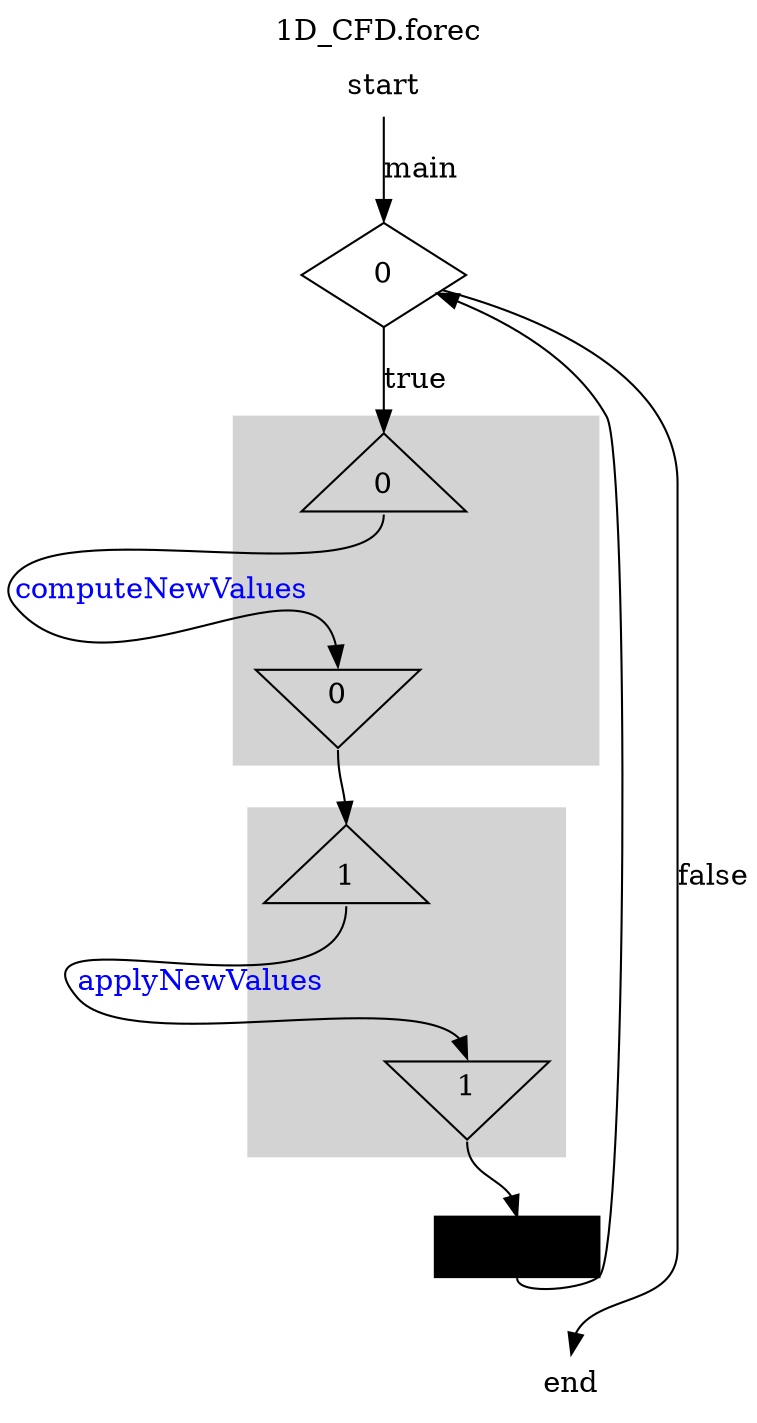 digraph "1D_CFD" {
	ordering = out

	labeljust = l
	node [shape = box, fixedsize = true, height = 0.7, width = 1.1]

	start [shape = plaintext, height = 0.4]

	start -> while_0_0 [label = main, headport = n, tailport = s, weight = 2]
	subgraph cluster_while_0_0 {
		style = invis
		while_0_0 [label = 0, shape = diamond]
		while_0_0 -> par0_0Start [label = true, headport = n, tailport = s, weight = 2]
		subgraph cluster_par0_0 {
			style = filled
			color = lightgrey

			par0_0Start [label = 0, shape = triangle]
			par0_0End [label = 0, shape = invtriangle]

			par0_0Start -> par0_0End [label = computeNewValues, fontcolor = blue, sametail = 0, samehead = 0, headport = n, tailport = s]
		}
		{
			edge[style = invis]
		}
		par0_0End -> par1_1Start [headport = n, tailport = s]
		subgraph cluster_par1_1 {
			style = filled
			color = lightgrey

			par1_1Start [label = 1, shape = triangle]
			par1_1End [label = 1, shape = invtriangle]

			par1_1Start -> par1_1End [label = applyNewValues, fontcolor = blue, sametail = 0, samehead = 0, headport = n, tailport = s]
		}
		{
			edge[style = invis]
		}
		par1_1End -> pause0_2 [headport = n, tailport = s]
		pause0_2 [label = "", shape = box, height = 0.4, style = filled, fillcolor = black]
		pause0_2 -> while_0_0 [/*headport = w,*/ constraint = false, tailport = s]
	}
	while_0_0 -> end [label = false, headport = n/*, tailport = e*/]

	end [shape = plaintext, height = 0.4]
	{
		edge[style = invis]
		start -> while_0_0
		pause0_2 -> end
	}
	label = "1D_CFD.forec"
	labelloc = t
	labeljust = c
}
